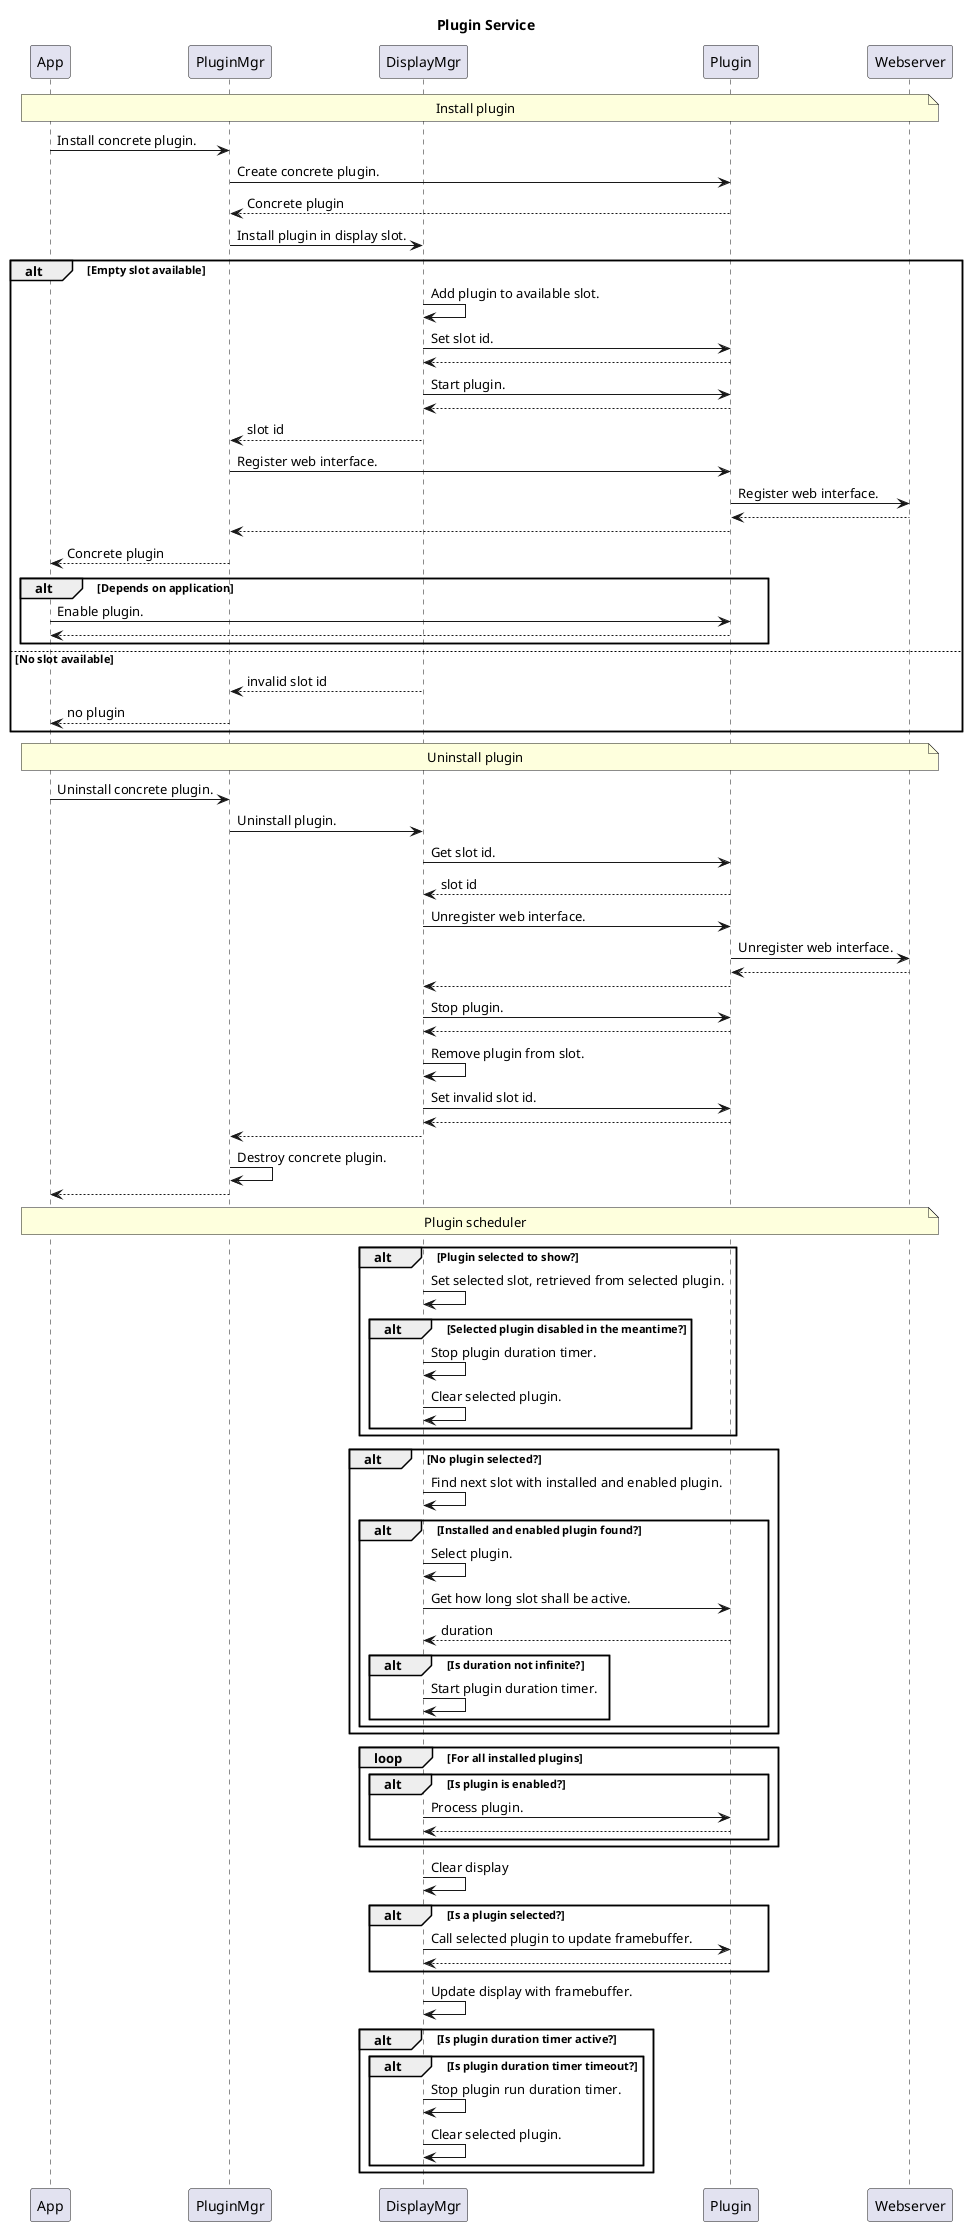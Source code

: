@startuml

title Plugin Service

participant "App" as app
participant "PluginMgr" as pluginMgr
participant "DisplayMgr" as displayMgr
participant "Plugin" as plugin
participant "Webserver" as webServer

note over app,webServer
    Install plugin
end note

app -> pluginMgr: Install concrete plugin.
pluginMgr -> plugin: Create concrete plugin.
plugin --> pluginMgr: Concrete plugin
pluginMgr -> displayMgr: Install plugin in display slot.

alt Empty slot available
    displayMgr -> displayMgr: Add plugin to available slot.
    displayMgr -> plugin: Set slot id.
    plugin --> displayMgr
    displayMgr -> plugin: Start plugin.
    plugin --> displayMgr
    displayMgr --> pluginMgr: slot id
    pluginMgr -> plugin: Register web interface.
    plugin -> webServer: Register web interface.
    webServer --> plugin
    plugin --> pluginMgr
    pluginMgr --> app: Concrete plugin

    alt Depends on application
        app -> plugin: Enable plugin.
        plugin --> app
    end alt
else No slot available
    displayMgr --> pluginMgr: invalid slot id
    pluginMgr --> app: no plugin
end alt

note over app,webServer
    Uninstall plugin
end note

app -> pluginMgr: Uninstall concrete plugin.
pluginMgr -> displayMgr: Uninstall plugin.
displayMgr -> plugin: Get slot id.
plugin --> displayMgr: slot id
displayMgr -> plugin: Unregister web interface.
plugin -> webServer: Unregister web interface.
webServer --> plugin
plugin --> displayMgr
displayMgr -> plugin: Stop plugin.
plugin --> displayMgr
displayMgr -> displayMgr: Remove plugin from slot.
displayMgr -> plugin: Set invalid slot id.
plugin --> displayMgr
displayMgr --> pluginMgr
pluginMgr -> pluginMgr: Destroy concrete plugin.
pluginMgr --> app

note over app,webServer
    Plugin scheduler
end note

alt Plugin selected to show?

    displayMgr -> displayMgr: Set selected slot, retrieved from selected plugin.

    alt Selected plugin disabled in the meantime?
        displayMgr -> displayMgr: Stop plugin duration timer.
        displayMgr -> displayMgr: Clear selected plugin.
    end alt

end alt

alt No plugin selected?

    displayMgr -> displayMgr: Find next slot with installed and enabled plugin.

    alt Installed and enabled plugin found?
        displayMgr -> displayMgr: Select plugin.
        displayMgr -> plugin: Get how long slot shall be active.
        plugin --> displayMgr: duration

        alt Is duration not infinite?
            displayMgr -> displayMgr: Start plugin duration timer.
        end alt
    end alt

end alt

loop For all installed plugins

    alt Is plugin is enabled?

        displayMgr -> plugin: Process plugin.
        plugin --> displayMgr

    end alt

end loop

displayMgr -> displayMgr: Clear display

alt Is a plugin selected?
    displayMgr -> plugin: Call selected plugin to update framebuffer.
    plugin --> displayMgr
end alt

displayMgr -> displayMgr: Update display with framebuffer.

alt Is plugin duration timer active?
    alt Is plugin duration timer timeout?
        displayMgr -> displayMgr: Stop plugin run duration timer.
        displayMgr -> displayMgr: Clear selected plugin.
    end alt
end alt

@enduml